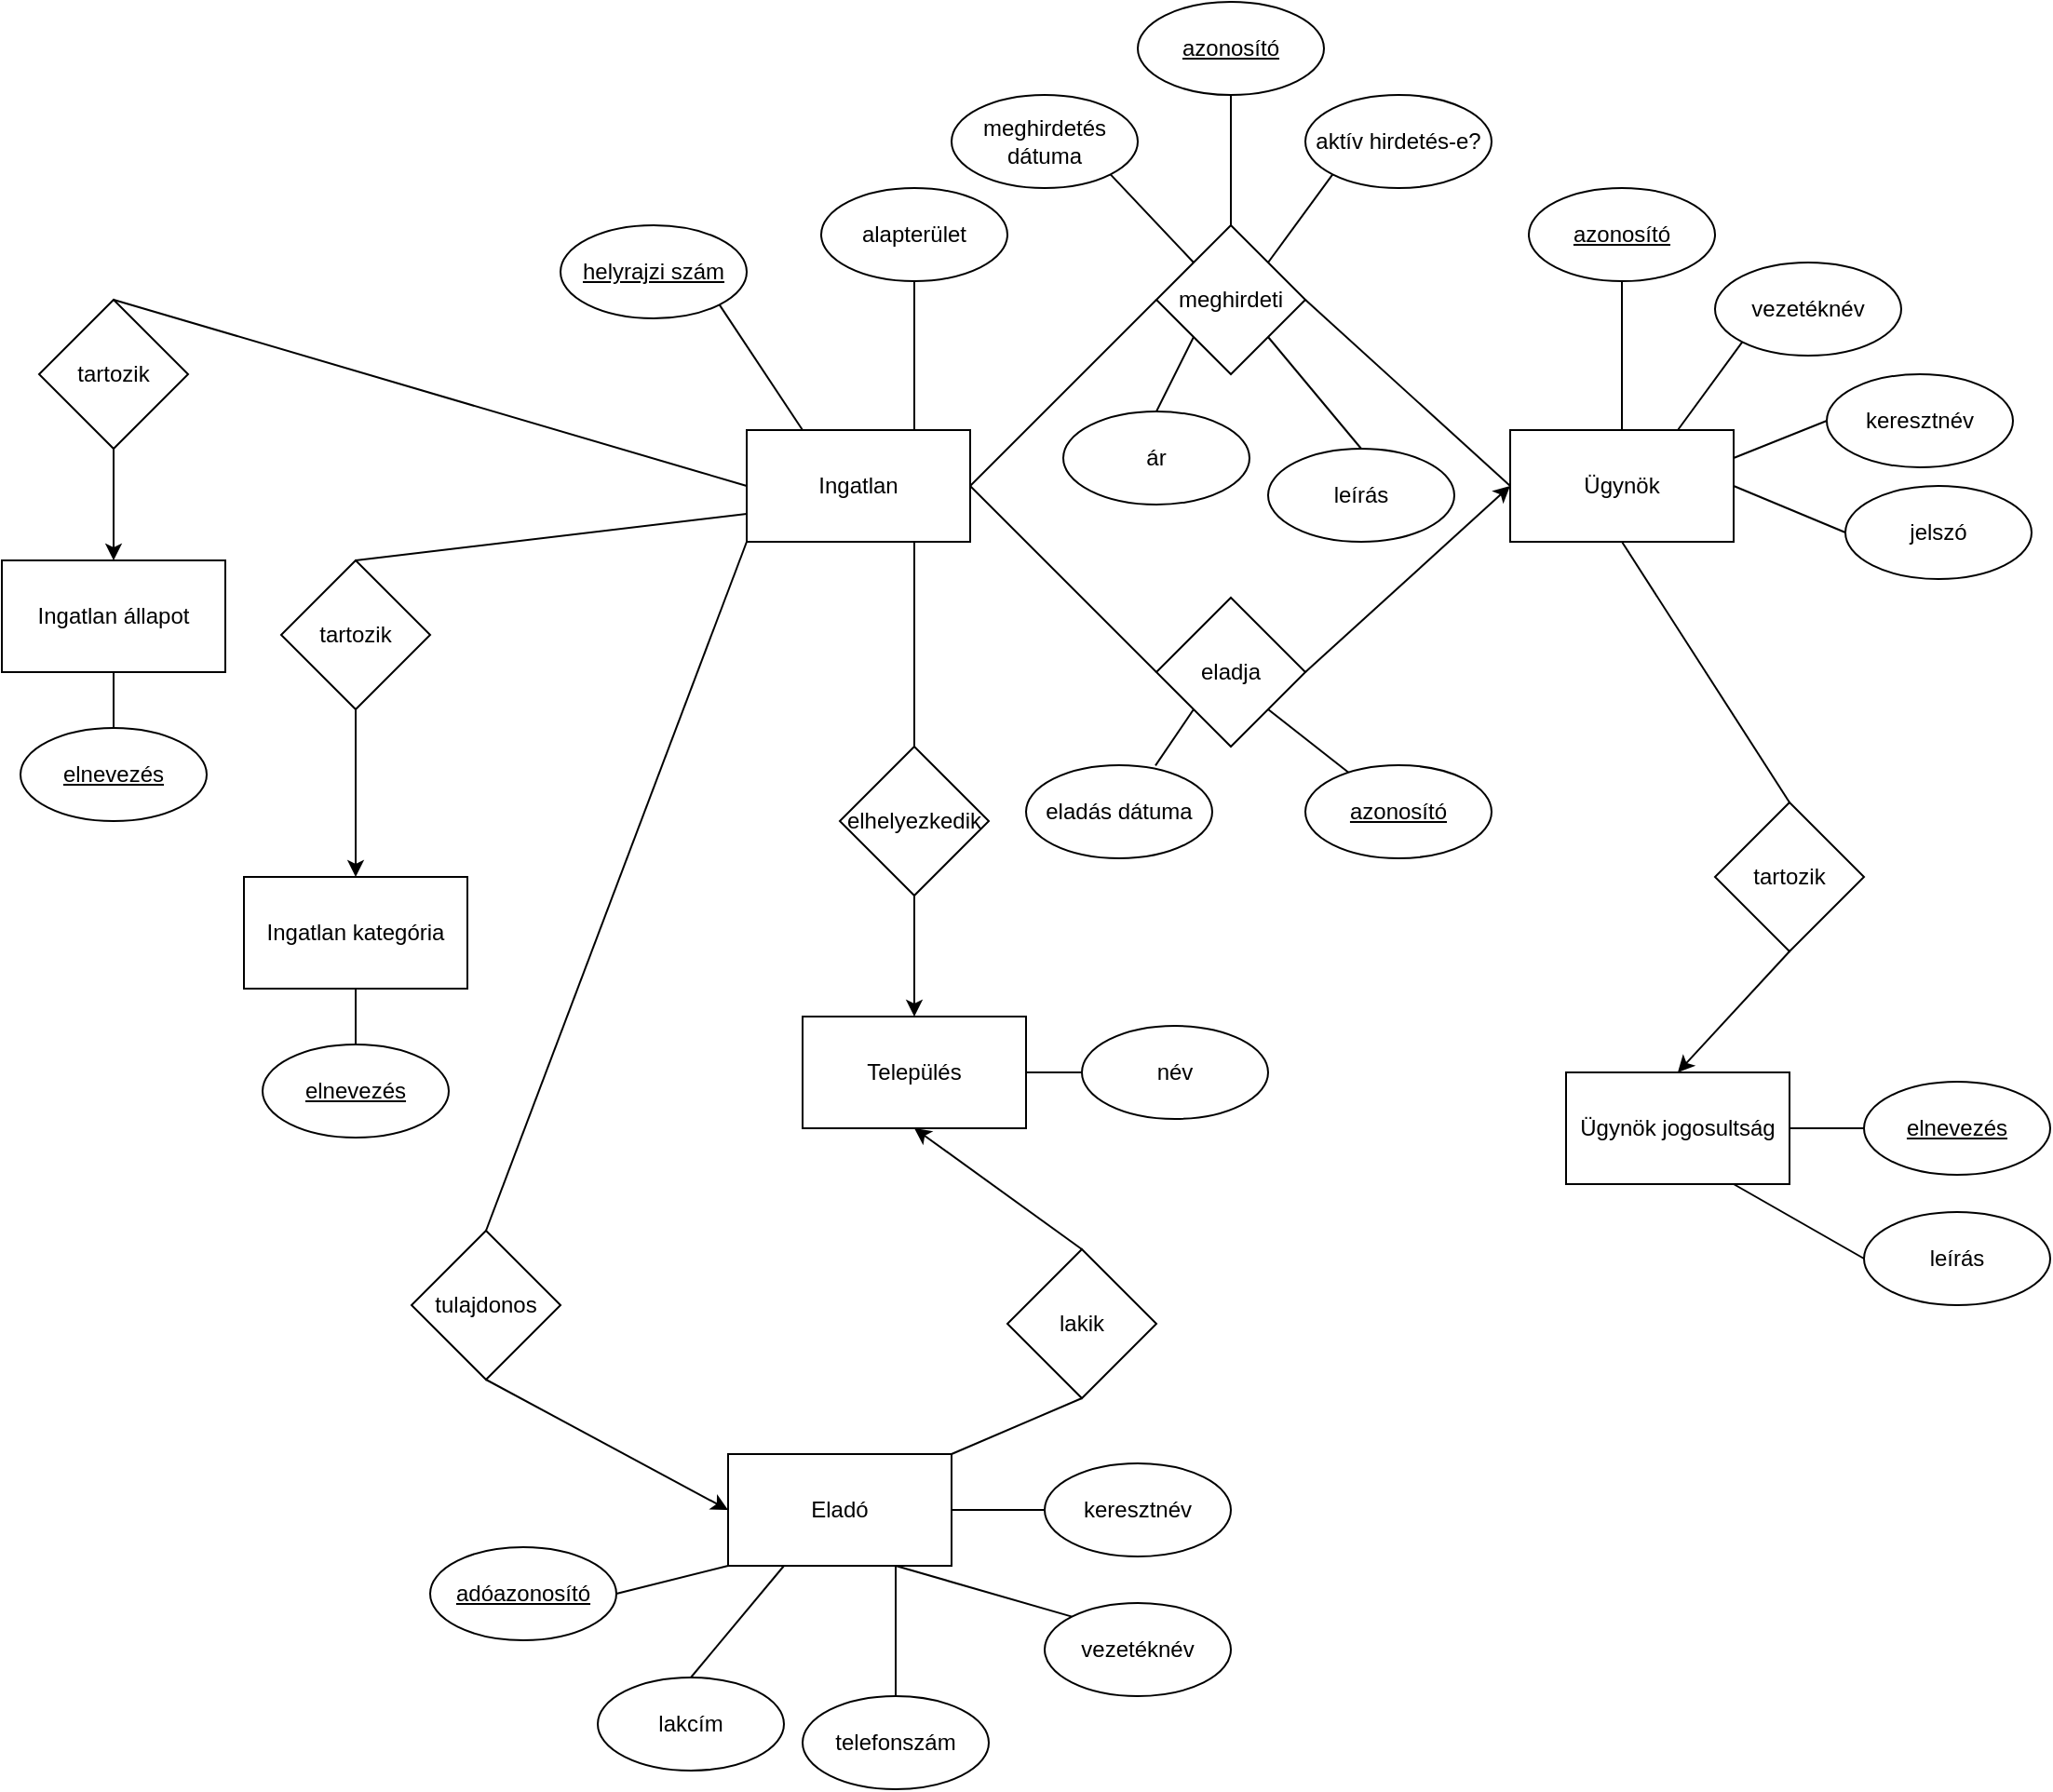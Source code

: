 <mxfile version="12.8.4" type="device"><diagram id="C5RBs43oDa-KdzZeNtuy" name="Page-1"><mxGraphModel dx="1609" dy="706" grid="1" gridSize="10" guides="1" tooltips="1" connect="1" arrows="1" fold="1" page="1" pageScale="1" pageWidth="827" pageHeight="1169" math="0" shadow="0"><root><mxCell id="WIyWlLk6GJQsqaUBKTNV-0"/><mxCell id="WIyWlLk6GJQsqaUBKTNV-1" parent="WIyWlLk6GJQsqaUBKTNV-0"/><mxCell id="RIe8sT0fbI7fm-XwUlq3-2" value="Ingatlan" style="rounded=0;whiteSpace=wrap;html=1;" parent="WIyWlLk6GJQsqaUBKTNV-1" vertex="1"><mxGeometry x="-280" y="260" width="120" height="60" as="geometry"/></mxCell><mxCell id="RIe8sT0fbI7fm-XwUlq3-5" value="Település" style="rounded=0;whiteSpace=wrap;html=1;" parent="WIyWlLk6GJQsqaUBKTNV-1" vertex="1"><mxGeometry x="-250" y="575" width="120" height="60" as="geometry"/></mxCell><mxCell id="RIe8sT0fbI7fm-XwUlq3-6" value="Ügynök" style="rounded=0;whiteSpace=wrap;html=1;" parent="WIyWlLk6GJQsqaUBKTNV-1" vertex="1"><mxGeometry x="130" y="260" width="120" height="60" as="geometry"/></mxCell><mxCell id="RIe8sT0fbI7fm-XwUlq3-7" value="Eladó" style="rounded=0;whiteSpace=wrap;html=1;" parent="WIyWlLk6GJQsqaUBKTNV-1" vertex="1"><mxGeometry x="-290" y="810" width="120" height="60" as="geometry"/></mxCell><mxCell id="RIe8sT0fbI7fm-XwUlq3-8" value="Ügynök jogosultság" style="rounded=0;whiteSpace=wrap;html=1;" parent="WIyWlLk6GJQsqaUBKTNV-1" vertex="1"><mxGeometry x="160" y="605" width="120" height="60" as="geometry"/></mxCell><mxCell id="RIe8sT0fbI7fm-XwUlq3-9" value="meghirdeti" style="rhombus;whiteSpace=wrap;html=1;" parent="WIyWlLk6GJQsqaUBKTNV-1" vertex="1"><mxGeometry x="-60" y="150" width="80" height="80" as="geometry"/></mxCell><mxCell id="RIe8sT0fbI7fm-XwUlq3-10" value="" style="endArrow=none;html=1;exitX=1;exitY=0.5;exitDx=0;exitDy=0;entryX=0;entryY=0.5;entryDx=0;entryDy=0;" parent="WIyWlLk6GJQsqaUBKTNV-1" source="RIe8sT0fbI7fm-XwUlq3-2" target="RIe8sT0fbI7fm-XwUlq3-9" edge="1"><mxGeometry width="50" height="50" relative="1" as="geometry"><mxPoint x="-150" y="410" as="sourcePoint"/><mxPoint x="-100" y="360" as="targetPoint"/></mxGeometry></mxCell><mxCell id="RIe8sT0fbI7fm-XwUlq3-11" value="" style="endArrow=none;html=1;entryX=0;entryY=0.5;entryDx=0;entryDy=0;exitX=1;exitY=0.5;exitDx=0;exitDy=0;" parent="WIyWlLk6GJQsqaUBKTNV-1" source="RIe8sT0fbI7fm-XwUlq3-9" target="RIe8sT0fbI7fm-XwUlq3-6" edge="1"><mxGeometry width="50" height="50" relative="1" as="geometry"><mxPoint x="-150" y="410" as="sourcePoint"/><mxPoint x="-100" y="360" as="targetPoint"/></mxGeometry></mxCell><mxCell id="RIe8sT0fbI7fm-XwUlq3-14" value="aktív hirdetés-e?" style="ellipse;whiteSpace=wrap;html=1;" parent="WIyWlLk6GJQsqaUBKTNV-1" vertex="1"><mxGeometry x="20" y="80" width="100" height="50" as="geometry"/></mxCell><mxCell id="RIe8sT0fbI7fm-XwUlq3-15" value="" style="endArrow=none;html=1;entryX=0;entryY=1;entryDx=0;entryDy=0;exitX=1;exitY=0;exitDx=0;exitDy=0;" parent="WIyWlLk6GJQsqaUBKTNV-1" source="RIe8sT0fbI7fm-XwUlq3-9" target="RIe8sT0fbI7fm-XwUlq3-14" edge="1"><mxGeometry width="50" height="50" relative="1" as="geometry"><mxPoint x="130" y="430" as="sourcePoint"/><mxPoint x="180" y="380" as="targetPoint"/></mxGeometry></mxCell><mxCell id="RIe8sT0fbI7fm-XwUlq3-17" value="eladja" style="rhombus;whiteSpace=wrap;html=1;" parent="WIyWlLk6GJQsqaUBKTNV-1" vertex="1"><mxGeometry x="-60" y="350" width="80" height="80" as="geometry"/></mxCell><mxCell id="RIe8sT0fbI7fm-XwUlq3-18" value="" style="endArrow=none;html=1;exitX=1;exitY=0.5;exitDx=0;exitDy=0;entryX=0;entryY=0.5;entryDx=0;entryDy=0;" parent="WIyWlLk6GJQsqaUBKTNV-1" source="RIe8sT0fbI7fm-XwUlq3-2" target="RIe8sT0fbI7fm-XwUlq3-17" edge="1"><mxGeometry width="50" height="50" relative="1" as="geometry"><mxPoint x="-145" y="390" as="sourcePoint"/><mxPoint x="-105" y="460" as="targetPoint"/></mxGeometry></mxCell><mxCell id="RIe8sT0fbI7fm-XwUlq3-22" value="meghirdetés dátuma" style="ellipse;whiteSpace=wrap;html=1;" parent="WIyWlLk6GJQsqaUBKTNV-1" vertex="1"><mxGeometry x="-170" y="80" width="100" height="50" as="geometry"/></mxCell><mxCell id="RIe8sT0fbI7fm-XwUlq3-23" value="" style="endArrow=none;html=1;exitX=0;exitY=0;exitDx=0;exitDy=0;entryX=1;entryY=1;entryDx=0;entryDy=0;" parent="WIyWlLk6GJQsqaUBKTNV-1" source="RIe8sT0fbI7fm-XwUlq3-9" target="RIe8sT0fbI7fm-XwUlq3-22" edge="1"><mxGeometry width="50" height="50" relative="1" as="geometry"><mxPoint x="-50" y="270" as="sourcePoint"/><mxPoint x="-60" y="140" as="targetPoint"/></mxGeometry></mxCell><mxCell id="RIe8sT0fbI7fm-XwUlq3-24" value="eladás dátuma" style="ellipse;whiteSpace=wrap;html=1;" parent="WIyWlLk6GJQsqaUBKTNV-1" vertex="1"><mxGeometry x="-130" y="440" width="100" height="50" as="geometry"/></mxCell><mxCell id="RIe8sT0fbI7fm-XwUlq3-25" value="" style="endArrow=none;html=1;exitX=0;exitY=1;exitDx=0;exitDy=0;entryX=0.695;entryY=0.004;entryDx=0;entryDy=0;entryPerimeter=0;" parent="WIyWlLk6GJQsqaUBKTNV-1" source="RIe8sT0fbI7fm-XwUlq3-17" target="RIe8sT0fbI7fm-XwUlq3-24" edge="1"><mxGeometry width="50" height="50" relative="1" as="geometry"><mxPoint x="-50" y="420" as="sourcePoint"/><mxPoint x="-100" y="410" as="targetPoint"/></mxGeometry></mxCell><mxCell id="RIe8sT0fbI7fm-XwUlq3-26" value="" style="endArrow=classic;html=1;exitX=1;exitY=0.5;exitDx=0;exitDy=0;entryX=0;entryY=0.5;entryDx=0;entryDy=0;" parent="WIyWlLk6GJQsqaUBKTNV-1" source="RIe8sT0fbI7fm-XwUlq3-17" target="RIe8sT0fbI7fm-XwUlq3-6" edge="1"><mxGeometry width="50" height="50" relative="1" as="geometry"><mxPoint x="50" y="510" as="sourcePoint"/><mxPoint x="100" y="460" as="targetPoint"/></mxGeometry></mxCell><mxCell id="RIe8sT0fbI7fm-XwUlq3-27" value="azonosító" style="ellipse;whiteSpace=wrap;html=1;fontStyle=4" parent="WIyWlLk6GJQsqaUBKTNV-1" vertex="1"><mxGeometry x="20" y="440" width="100" height="50" as="geometry"/></mxCell><mxCell id="RIe8sT0fbI7fm-XwUlq3-28" value="" style="endArrow=none;html=1;exitX=1;exitY=1;exitDx=0;exitDy=0;" parent="WIyWlLk6GJQsqaUBKTNV-1" source="RIe8sT0fbI7fm-XwUlq3-17" target="RIe8sT0fbI7fm-XwUlq3-27" edge="1"><mxGeometry width="50" height="50" relative="1" as="geometry"><mxPoint x="80" y="410" as="sourcePoint"/><mxPoint x="30" y="410" as="targetPoint"/></mxGeometry></mxCell><mxCell id="RIe8sT0fbI7fm-XwUlq3-29" value="helyrajzi szám" style="ellipse;whiteSpace=wrap;html=1;fontStyle=4" parent="WIyWlLk6GJQsqaUBKTNV-1" vertex="1"><mxGeometry x="-380" y="150" width="100" height="50" as="geometry"/></mxCell><mxCell id="RIe8sT0fbI7fm-XwUlq3-30" value="" style="endArrow=none;html=1;exitX=0.25;exitY=0;exitDx=0;exitDy=0;entryX=1;entryY=1;entryDx=0;entryDy=0;" parent="WIyWlLk6GJQsqaUBKTNV-1" source="RIe8sT0fbI7fm-XwUlq3-2" target="RIe8sT0fbI7fm-XwUlq3-29" edge="1"><mxGeometry width="50" height="50" relative="1" as="geometry"><mxPoint x="260" y="150" as="sourcePoint"/><mxPoint x="300" y="150" as="targetPoint"/></mxGeometry></mxCell><mxCell id="RIe8sT0fbI7fm-XwUlq3-31" value="azonosító" style="ellipse;whiteSpace=wrap;html=1;fontStyle=4" parent="WIyWlLk6GJQsqaUBKTNV-1" vertex="1"><mxGeometry x="-70" y="30" width="100" height="50" as="geometry"/></mxCell><mxCell id="RIe8sT0fbI7fm-XwUlq3-32" value="" style="endArrow=none;html=1;exitX=0.5;exitY=0;exitDx=0;exitDy=0;entryX=0.5;entryY=1;entryDx=0;entryDy=0;" parent="WIyWlLk6GJQsqaUBKTNV-1" source="RIe8sT0fbI7fm-XwUlq3-9" target="RIe8sT0fbI7fm-XwUlq3-31" edge="1"><mxGeometry width="50" height="50" relative="1" as="geometry"><mxPoint x="-260" y="130" as="sourcePoint"/><mxPoint x="-220" y="130" as="targetPoint"/></mxGeometry></mxCell><mxCell id="RIe8sT0fbI7fm-XwUlq3-37" value="jelszó" style="ellipse;whiteSpace=wrap;html=1;fontStyle=0" parent="WIyWlLk6GJQsqaUBKTNV-1" vertex="1"><mxGeometry x="310" y="290" width="100" height="50" as="geometry"/></mxCell><mxCell id="RIe8sT0fbI7fm-XwUlq3-38" value="" style="endArrow=none;html=1;entryX=0;entryY=0.5;entryDx=0;entryDy=0;exitX=1;exitY=0.5;exitDx=0;exitDy=0;" parent="WIyWlLk6GJQsqaUBKTNV-1" source="RIe8sT0fbI7fm-XwUlq3-6" target="RIe8sT0fbI7fm-XwUlq3-37" edge="1"><mxGeometry width="50" height="50" relative="1" as="geometry"><mxPoint x="350" y="500" as="sourcePoint"/><mxPoint x="300" y="290" as="targetPoint"/></mxGeometry></mxCell><mxCell id="RIe8sT0fbI7fm-XwUlq3-39" value="leírás" style="ellipse;whiteSpace=wrap;html=1;fontStyle=0" parent="WIyWlLk6GJQsqaUBKTNV-1" vertex="1"><mxGeometry y="270" width="100" height="50" as="geometry"/></mxCell><mxCell id="RIe8sT0fbI7fm-XwUlq3-40" value="" style="endArrow=none;html=1;exitX=1;exitY=1;exitDx=0;exitDy=0;entryX=0.5;entryY=0;entryDx=0;entryDy=0;" parent="WIyWlLk6GJQsqaUBKTNV-1" source="RIe8sT0fbI7fm-XwUlq3-9" target="RIe8sT0fbI7fm-XwUlq3-39" edge="1"><mxGeometry width="50" height="50" relative="1" as="geometry"><mxPoint x="120" y="665" as="sourcePoint"/><mxPoint x="160" y="665" as="targetPoint"/></mxGeometry></mxCell><mxCell id="RIe8sT0fbI7fm-XwUlq3-41" value="ár" style="ellipse;whiteSpace=wrap;html=1;fontStyle=0" parent="WIyWlLk6GJQsqaUBKTNV-1" vertex="1"><mxGeometry x="-110" y="250" width="100" height="50" as="geometry"/></mxCell><mxCell id="RIe8sT0fbI7fm-XwUlq3-42" value="" style="endArrow=none;html=1;exitX=0;exitY=1;exitDx=0;exitDy=0;entryX=0.5;entryY=0;entryDx=0;entryDy=0;" parent="WIyWlLk6GJQsqaUBKTNV-1" source="RIe8sT0fbI7fm-XwUlq3-9" target="RIe8sT0fbI7fm-XwUlq3-41" edge="1"><mxGeometry width="50" height="50" relative="1" as="geometry"><mxPoint x="-290" y="640" as="sourcePoint"/><mxPoint x="-250" y="640" as="targetPoint"/></mxGeometry></mxCell><mxCell id="RIe8sT0fbI7fm-XwUlq3-43" value="alapterület" style="ellipse;whiteSpace=wrap;html=1;fontStyle=0" parent="WIyWlLk6GJQsqaUBKTNV-1" vertex="1"><mxGeometry x="-240" y="130" width="100" height="50" as="geometry"/></mxCell><mxCell id="RIe8sT0fbI7fm-XwUlq3-44" value="" style="endArrow=none;html=1;exitX=0.75;exitY=0;exitDx=0;exitDy=0;entryX=0.5;entryY=1;entryDx=0;entryDy=0;" parent="WIyWlLk6GJQsqaUBKTNV-1" source="RIe8sT0fbI7fm-XwUlq3-2" target="RIe8sT0fbI7fm-XwUlq3-43" edge="1"><mxGeometry width="50" height="50" relative="1" as="geometry"><mxPoint x="50" y="600" as="sourcePoint"/><mxPoint x="90" y="600" as="targetPoint"/></mxGeometry></mxCell><mxCell id="RIe8sT0fbI7fm-XwUlq3-45" value="azonosító" style="ellipse;whiteSpace=wrap;html=1;fontStyle=4" parent="WIyWlLk6GJQsqaUBKTNV-1" vertex="1"><mxGeometry x="140" y="130" width="100" height="50" as="geometry"/></mxCell><mxCell id="RIe8sT0fbI7fm-XwUlq3-46" value="" style="endArrow=none;html=1;exitX=0.5;exitY=0;exitDx=0;exitDy=0;entryX=0.5;entryY=1;entryDx=0;entryDy=0;" parent="WIyWlLk6GJQsqaUBKTNV-1" source="RIe8sT0fbI7fm-XwUlq3-6" target="RIe8sT0fbI7fm-XwUlq3-45" edge="1"><mxGeometry width="50" height="50" relative="1" as="geometry"><mxPoint x="170" y="170" as="sourcePoint"/><mxPoint x="220" y="120" as="targetPoint"/></mxGeometry></mxCell><mxCell id="RIe8sT0fbI7fm-XwUlq3-47" value="vezetéknév" style="ellipse;whiteSpace=wrap;html=1;fontStyle=0" parent="WIyWlLk6GJQsqaUBKTNV-1" vertex="1"><mxGeometry x="-120" y="890" width="100" height="50" as="geometry"/></mxCell><mxCell id="RIe8sT0fbI7fm-XwUlq3-48" value="" style="endArrow=none;html=1;entryX=0;entryY=0;entryDx=0;entryDy=0;exitX=0.75;exitY=1;exitDx=0;exitDy=0;" parent="WIyWlLk6GJQsqaUBKTNV-1" source="RIe8sT0fbI7fm-XwUlq3-7" target="RIe8sT0fbI7fm-XwUlq3-47" edge="1"><mxGeometry width="50" height="50" relative="1" as="geometry"><mxPoint x="-260" y="790" as="sourcePoint"/><mxPoint x="300" y="-140" as="targetPoint"/></mxGeometry></mxCell><mxCell id="RIe8sT0fbI7fm-XwUlq3-49" value="keresztnév" style="ellipse;whiteSpace=wrap;html=1;fontStyle=0" parent="WIyWlLk6GJQsqaUBKTNV-1" vertex="1"><mxGeometry x="-120" y="815" width="100" height="50" as="geometry"/></mxCell><mxCell id="RIe8sT0fbI7fm-XwUlq3-50" value="" style="endArrow=none;html=1;entryX=0;entryY=0.5;entryDx=0;entryDy=0;exitX=1;exitY=0.5;exitDx=0;exitDy=0;" parent="WIyWlLk6GJQsqaUBKTNV-1" source="RIe8sT0fbI7fm-XwUlq3-7" target="RIe8sT0fbI7fm-XwUlq3-49" edge="1"><mxGeometry width="50" height="50" relative="1" as="geometry"><mxPoint x="-50" y="530" as="sourcePoint"/><mxPoint x="300" y="55" as="targetPoint"/></mxGeometry></mxCell><mxCell id="RIe8sT0fbI7fm-XwUlq3-51" value="" style="endArrow=none;html=1;entryX=0.75;entryY=0;entryDx=0;entryDy=0;exitX=0;exitY=1;exitDx=0;exitDy=0;" parent="WIyWlLk6GJQsqaUBKTNV-1" source="RIe8sT0fbI7fm-XwUlq3-54" target="RIe8sT0fbI7fm-XwUlq3-6" edge="1"><mxGeometry width="50" height="50" relative="1" as="geometry"><mxPoint x="230" y="80" as="sourcePoint"/><mxPoint x="230" y="150" as="targetPoint"/></mxGeometry></mxCell><mxCell id="RIe8sT0fbI7fm-XwUlq3-52" value="keresztnév" style="ellipse;whiteSpace=wrap;html=1;fontStyle=0" parent="WIyWlLk6GJQsqaUBKTNV-1" vertex="1"><mxGeometry x="300" y="230" width="100" height="50" as="geometry"/></mxCell><mxCell id="RIe8sT0fbI7fm-XwUlq3-53" value="" style="endArrow=none;html=1;entryX=0;entryY=0.5;entryDx=0;entryDy=0;exitX=1;exitY=0.25;exitDx=0;exitDy=0;" parent="WIyWlLk6GJQsqaUBKTNV-1" source="RIe8sT0fbI7fm-XwUlq3-6" target="RIe8sT0fbI7fm-XwUlq3-52" edge="1"><mxGeometry width="50" height="50" relative="1" as="geometry"><mxPoint x="380" y="80" as="sourcePoint"/><mxPoint x="730" y="-395" as="targetPoint"/></mxGeometry></mxCell><mxCell id="RIe8sT0fbI7fm-XwUlq3-54" value="vezetéknév" style="ellipse;whiteSpace=wrap;html=1;fontStyle=0" parent="WIyWlLk6GJQsqaUBKTNV-1" vertex="1"><mxGeometry x="240" y="170" width="100" height="50" as="geometry"/></mxCell><mxCell id="RIe8sT0fbI7fm-XwUlq3-55" value="lakik" style="rhombus;whiteSpace=wrap;html=1;" parent="WIyWlLk6GJQsqaUBKTNV-1" vertex="1"><mxGeometry x="-140" y="700" width="80" height="80" as="geometry"/></mxCell><mxCell id="RIe8sT0fbI7fm-XwUlq3-56" value="elhelyezkedik" style="rhombus;whiteSpace=wrap;html=1;" parent="WIyWlLk6GJQsqaUBKTNV-1" vertex="1"><mxGeometry x="-230" y="430" width="80" height="80" as="geometry"/></mxCell><mxCell id="RIe8sT0fbI7fm-XwUlq3-58" value="tartozik" style="rhombus;whiteSpace=wrap;html=1;" parent="WIyWlLk6GJQsqaUBKTNV-1" vertex="1"><mxGeometry x="-530" y="330" width="80" height="80" as="geometry"/></mxCell><mxCell id="RIe8sT0fbI7fm-XwUlq3-59" value="tartozik" style="rhombus;whiteSpace=wrap;html=1;" parent="WIyWlLk6GJQsqaUBKTNV-1" vertex="1"><mxGeometry x="-660" y="190" width="80" height="80" as="geometry"/></mxCell><mxCell id="RIe8sT0fbI7fm-XwUlq3-60" value="tartozik" style="rhombus;whiteSpace=wrap;html=1;" parent="WIyWlLk6GJQsqaUBKTNV-1" vertex="1"><mxGeometry x="240" y="460" width="80" height="80" as="geometry"/></mxCell><mxCell id="RIe8sT0fbI7fm-XwUlq3-61" value="" style="endArrow=none;html=1;exitX=0.5;exitY=0;exitDx=0;exitDy=0;entryX=0.75;entryY=1;entryDx=0;entryDy=0;" parent="WIyWlLk6GJQsqaUBKTNV-1" source="RIe8sT0fbI7fm-XwUlq3-56" target="RIe8sT0fbI7fm-XwUlq3-2" edge="1"><mxGeometry width="50" height="50" relative="1" as="geometry"><mxPoint x="-90" y="820" as="sourcePoint"/><mxPoint x="-40" y="770" as="targetPoint"/></mxGeometry></mxCell><mxCell id="RIe8sT0fbI7fm-XwUlq3-62" value="" style="endArrow=classic;html=1;entryX=0.5;entryY=0;entryDx=0;entryDy=0;exitX=0.5;exitY=1;exitDx=0;exitDy=0;" parent="WIyWlLk6GJQsqaUBKTNV-1" source="RIe8sT0fbI7fm-XwUlq3-56" target="RIe8sT0fbI7fm-XwUlq3-5" edge="1"><mxGeometry width="50" height="50" relative="1" as="geometry"><mxPoint x="-370" y="580" as="sourcePoint"/><mxPoint x="-320" y="530" as="targetPoint"/></mxGeometry></mxCell><mxCell id="RIe8sT0fbI7fm-XwUlq3-63" value="név" style="ellipse;whiteSpace=wrap;html=1;fontStyle=0" parent="WIyWlLk6GJQsqaUBKTNV-1" vertex="1"><mxGeometry x="-100" y="580" width="100" height="50" as="geometry"/></mxCell><mxCell id="RIe8sT0fbI7fm-XwUlq3-64" value="" style="endArrow=none;html=1;entryX=0;entryY=0.5;entryDx=0;entryDy=0;exitX=1;exitY=0.5;exitDx=0;exitDy=0;" parent="WIyWlLk6GJQsqaUBKTNV-1" source="RIe8sT0fbI7fm-XwUlq3-5" target="RIe8sT0fbI7fm-XwUlq3-63" edge="1"><mxGeometry width="50" height="50" relative="1" as="geometry"><mxPoint x="-30" y="960" as="sourcePoint"/><mxPoint x="530" as="targetPoint"/></mxGeometry></mxCell><mxCell id="RIe8sT0fbI7fm-XwUlq3-65" value="" style="endArrow=classic;html=1;entryX=0.5;entryY=0;entryDx=0;entryDy=0;exitX=0.5;exitY=1;exitDx=0;exitDy=0;" parent="WIyWlLk6GJQsqaUBKTNV-1" source="RIe8sT0fbI7fm-XwUlq3-60" target="RIe8sT0fbI7fm-XwUlq3-8" edge="1"><mxGeometry width="50" height="50" relative="1" as="geometry"><mxPoint x="200" y="540" as="sourcePoint"/><mxPoint x="480" y="510" as="targetPoint"/></mxGeometry></mxCell><mxCell id="RIe8sT0fbI7fm-XwUlq3-66" value="" style="endArrow=none;html=1;entryX=0.5;entryY=1;entryDx=0;entryDy=0;exitX=0.5;exitY=0;exitDx=0;exitDy=0;" parent="WIyWlLk6GJQsqaUBKTNV-1" source="RIe8sT0fbI7fm-XwUlq3-60" target="RIe8sT0fbI7fm-XwUlq3-6" edge="1"><mxGeometry width="50" height="50" relative="1" as="geometry"><mxPoint x="450" y="760" as="sourcePoint"/><mxPoint x="500" y="710" as="targetPoint"/></mxGeometry></mxCell><mxCell id="RIe8sT0fbI7fm-XwUlq3-68" value="elnevezés" style="ellipse;whiteSpace=wrap;html=1;fontStyle=4" parent="WIyWlLk6GJQsqaUBKTNV-1" vertex="1"><mxGeometry x="320" y="610" width="100" height="50" as="geometry"/></mxCell><mxCell id="RIe8sT0fbI7fm-XwUlq3-69" value="" style="endArrow=none;html=1;entryX=0;entryY=0.5;entryDx=0;entryDy=0;exitX=1;exitY=0.5;exitDx=0;exitDy=0;" parent="WIyWlLk6GJQsqaUBKTNV-1" source="RIe8sT0fbI7fm-XwUlq3-8" target="RIe8sT0fbI7fm-XwUlq3-68" edge="1"><mxGeometry width="50" height="50" relative="1" as="geometry"><mxPoint x="350" y="810" as="sourcePoint"/><mxPoint x="400" y="760" as="targetPoint"/></mxGeometry></mxCell><mxCell id="RIe8sT0fbI7fm-XwUlq3-70" value="" style="endArrow=classic;html=1;entryX=0.5;entryY=1;entryDx=0;entryDy=0;exitX=0.5;exitY=0;exitDx=0;exitDy=0;" parent="WIyWlLk6GJQsqaUBKTNV-1" source="RIe8sT0fbI7fm-XwUlq3-55" target="RIe8sT0fbI7fm-XwUlq3-5" edge="1"><mxGeometry width="50" height="50" relative="1" as="geometry"><mxPoint x="-140" y="1040" as="sourcePoint"/><mxPoint x="-90" y="990" as="targetPoint"/></mxGeometry></mxCell><mxCell id="RIe8sT0fbI7fm-XwUlq3-71" value="" style="endArrow=none;html=1;entryX=0.5;entryY=1;entryDx=0;entryDy=0;exitX=1;exitY=0;exitDx=0;exitDy=0;" parent="WIyWlLk6GJQsqaUBKTNV-1" source="RIe8sT0fbI7fm-XwUlq3-7" target="RIe8sT0fbI7fm-XwUlq3-55" edge="1"><mxGeometry width="50" height="50" relative="1" as="geometry"><mxPoint x="-130" y="970" as="sourcePoint"/><mxPoint x="-80" y="920" as="targetPoint"/></mxGeometry></mxCell><mxCell id="RIe8sT0fbI7fm-XwUlq3-73" value="Ingatlan kategória" style="rounded=0;whiteSpace=wrap;html=1;" parent="WIyWlLk6GJQsqaUBKTNV-1" vertex="1"><mxGeometry x="-550" y="500" width="120" height="60" as="geometry"/></mxCell><mxCell id="RIe8sT0fbI7fm-XwUlq3-77" value="elnevezés" style="ellipse;whiteSpace=wrap;html=1;fontStyle=4" parent="WIyWlLk6GJQsqaUBKTNV-1" vertex="1"><mxGeometry x="-540" y="590" width="100" height="50" as="geometry"/></mxCell><mxCell id="RIe8sT0fbI7fm-XwUlq3-78" value="" style="endArrow=none;html=1;entryX=0.5;entryY=0;entryDx=0;entryDy=0;exitX=0.5;exitY=1;exitDx=0;exitDy=0;" parent="WIyWlLk6GJQsqaUBKTNV-1" source="RIe8sT0fbI7fm-XwUlq3-73" target="RIe8sT0fbI7fm-XwUlq3-77" edge="1"><mxGeometry width="50" height="50" relative="1" as="geometry"><mxPoint x="-510" y="630" as="sourcePoint"/><mxPoint x="-390" y="755" as="targetPoint"/></mxGeometry></mxCell><mxCell id="RIe8sT0fbI7fm-XwUlq3-79" value="Ingatlan állapot" style="rounded=0;whiteSpace=wrap;html=1;" parent="WIyWlLk6GJQsqaUBKTNV-1" vertex="1"><mxGeometry x="-680" y="330" width="120" height="60" as="geometry"/></mxCell><mxCell id="RIe8sT0fbI7fm-XwUlq3-80" value="elnevezés" style="ellipse;whiteSpace=wrap;html=1;fontStyle=4" parent="WIyWlLk6GJQsqaUBKTNV-1" vertex="1"><mxGeometry x="-670" y="420" width="100" height="50" as="geometry"/></mxCell><mxCell id="RIe8sT0fbI7fm-XwUlq3-81" value="" style="endArrow=none;html=1;entryX=0.5;entryY=0;entryDx=0;entryDy=0;exitX=0.5;exitY=1;exitDx=0;exitDy=0;" parent="WIyWlLk6GJQsqaUBKTNV-1" source="RIe8sT0fbI7fm-XwUlq3-79" target="RIe8sT0fbI7fm-XwUlq3-80" edge="1"><mxGeometry width="50" height="50" relative="1" as="geometry"><mxPoint x="-640" y="590" as="sourcePoint"/><mxPoint x="-600" y="590" as="targetPoint"/></mxGeometry></mxCell><mxCell id="RIe8sT0fbI7fm-XwUlq3-82" value="" style="endArrow=classic;html=1;exitX=0.5;exitY=1;exitDx=0;exitDy=0;entryX=0.5;entryY=0;entryDx=0;entryDy=0;" parent="WIyWlLk6GJQsqaUBKTNV-1" source="RIe8sT0fbI7fm-XwUlq3-58" target="RIe8sT0fbI7fm-XwUlq3-73" edge="1"><mxGeometry width="50" height="50" relative="1" as="geometry"><mxPoint x="-340" y="475" as="sourcePoint"/><mxPoint x="-290" y="425" as="targetPoint"/></mxGeometry></mxCell><mxCell id="RIe8sT0fbI7fm-XwUlq3-83" value="" style="endArrow=classic;html=1;exitX=0.5;exitY=1;exitDx=0;exitDy=0;entryX=0.5;entryY=0;entryDx=0;entryDy=0;" parent="WIyWlLk6GJQsqaUBKTNV-1" source="RIe8sT0fbI7fm-XwUlq3-59" target="RIe8sT0fbI7fm-XwUlq3-79" edge="1"><mxGeometry width="50" height="50" relative="1" as="geometry"><mxPoint x="-200" y="430" as="sourcePoint"/><mxPoint x="-150" y="380" as="targetPoint"/></mxGeometry></mxCell><mxCell id="RIe8sT0fbI7fm-XwUlq3-84" value="" style="endArrow=none;html=1;exitX=0.5;exitY=0;exitDx=0;exitDy=0;entryX=0;entryY=0.75;entryDx=0;entryDy=0;" parent="WIyWlLk6GJQsqaUBKTNV-1" source="RIe8sT0fbI7fm-XwUlq3-58" target="RIe8sT0fbI7fm-XwUlq3-2" edge="1"><mxGeometry width="50" height="50" relative="1" as="geometry"><mxPoint x="150" y="920" as="sourcePoint"/><mxPoint x="-420" y="880" as="targetPoint"/></mxGeometry></mxCell><mxCell id="RIe8sT0fbI7fm-XwUlq3-85" value="" style="endArrow=none;html=1;exitX=0.5;exitY=0;exitDx=0;exitDy=0;entryX=0;entryY=0.5;entryDx=0;entryDy=0;" parent="WIyWlLk6GJQsqaUBKTNV-1" source="RIe8sT0fbI7fm-XwUlq3-59" target="RIe8sT0fbI7fm-XwUlq3-2" edge="1"><mxGeometry width="50" height="50" relative="1" as="geometry"><mxPoint x="-170" y="980" as="sourcePoint"/><mxPoint x="-440" y="910" as="targetPoint"/></mxGeometry></mxCell><mxCell id="RIe8sT0fbI7fm-XwUlq3-86" value="tulajdonos" style="rhombus;whiteSpace=wrap;html=1;" parent="WIyWlLk6GJQsqaUBKTNV-1" vertex="1"><mxGeometry x="-460" y="690" width="80" height="80" as="geometry"/></mxCell><mxCell id="RIe8sT0fbI7fm-XwUlq3-87" value="" style="endArrow=classic;html=1;exitX=0.5;exitY=1;exitDx=0;exitDy=0;entryX=0;entryY=0.5;entryDx=0;entryDy=0;" parent="WIyWlLk6GJQsqaUBKTNV-1" source="RIe8sT0fbI7fm-XwUlq3-86" target="RIe8sT0fbI7fm-XwUlq3-7" edge="1"><mxGeometry width="50" height="50" relative="1" as="geometry"><mxPoint x="-490" y="710" as="sourcePoint"/><mxPoint x="-400" y="640" as="targetPoint"/></mxGeometry></mxCell><mxCell id="RIe8sT0fbI7fm-XwUlq3-88" value="" style="endArrow=none;html=1;exitX=0.5;exitY=0;exitDx=0;exitDy=0;entryX=0;entryY=1;entryDx=0;entryDy=0;" parent="WIyWlLk6GJQsqaUBKTNV-1" source="RIe8sT0fbI7fm-XwUlq3-86" target="RIe8sT0fbI7fm-XwUlq3-2" edge="1"><mxGeometry width="50" height="50" relative="1" as="geometry"><mxPoint x="-510" y="480" as="sourcePoint"/><mxPoint x="-460" y="430" as="targetPoint"/></mxGeometry></mxCell><mxCell id="RIe8sT0fbI7fm-XwUlq3-89" value="telefonszám" style="ellipse;whiteSpace=wrap;html=1;fontStyle=0" parent="WIyWlLk6GJQsqaUBKTNV-1" vertex="1"><mxGeometry x="-250" y="940" width="100" height="50" as="geometry"/></mxCell><mxCell id="RIe8sT0fbI7fm-XwUlq3-90" value="adóazonosító" style="ellipse;whiteSpace=wrap;html=1;fontStyle=4" parent="WIyWlLk6GJQsqaUBKTNV-1" vertex="1"><mxGeometry x="-450" y="860" width="100" height="50" as="geometry"/></mxCell><mxCell id="RIe8sT0fbI7fm-XwUlq3-91" value="lakcím" style="ellipse;whiteSpace=wrap;html=1;fontStyle=0" parent="WIyWlLk6GJQsqaUBKTNV-1" vertex="1"><mxGeometry x="-360" y="930" width="100" height="50" as="geometry"/></mxCell><mxCell id="RIe8sT0fbI7fm-XwUlq3-92" value="" style="endArrow=none;html=1;entryX=0;entryY=1;entryDx=0;entryDy=0;exitX=1;exitY=0.5;exitDx=0;exitDy=0;" parent="WIyWlLk6GJQsqaUBKTNV-1" source="RIe8sT0fbI7fm-XwUlq3-90" target="RIe8sT0fbI7fm-XwUlq3-7" edge="1"><mxGeometry width="50" height="50" relative="1" as="geometry"><mxPoint x="-640" y="1120" as="sourcePoint"/><mxPoint x="-590" y="1070" as="targetPoint"/></mxGeometry></mxCell><mxCell id="RIe8sT0fbI7fm-XwUlq3-93" value="" style="endArrow=none;html=1;entryX=0.75;entryY=1;entryDx=0;entryDy=0;exitX=0.5;exitY=0;exitDx=0;exitDy=0;" parent="WIyWlLk6GJQsqaUBKTNV-1" source="RIe8sT0fbI7fm-XwUlq3-89" target="RIe8sT0fbI7fm-XwUlq3-7" edge="1"><mxGeometry width="50" height="50" relative="1" as="geometry"><mxPoint x="-650" y="1100" as="sourcePoint"/><mxPoint x="-600" y="1050" as="targetPoint"/></mxGeometry></mxCell><mxCell id="RIe8sT0fbI7fm-XwUlq3-94" value="" style="endArrow=none;html=1;exitX=0.5;exitY=0;exitDx=0;exitDy=0;entryX=0.25;entryY=1;entryDx=0;entryDy=0;" parent="WIyWlLk6GJQsqaUBKTNV-1" source="RIe8sT0fbI7fm-XwUlq3-91" target="RIe8sT0fbI7fm-XwUlq3-7" edge="1"><mxGeometry width="50" height="50" relative="1" as="geometry"><mxPoint x="-540" y="1140" as="sourcePoint"/><mxPoint x="-490" y="1090" as="targetPoint"/></mxGeometry></mxCell><mxCell id="RIe8sT0fbI7fm-XwUlq3-95" value="" style="endArrow=none;html=1;entryX=0.75;entryY=1;entryDx=0;entryDy=0;exitX=0;exitY=0.5;exitDx=0;exitDy=0;" parent="WIyWlLk6GJQsqaUBKTNV-1" source="RIe8sT0fbI7fm-XwUlq3-96" target="RIe8sT0fbI7fm-XwUlq3-8" edge="1"><mxGeometry width="50" height="50" relative="1" as="geometry"><mxPoint x="380" y="680" as="sourcePoint"/><mxPoint x="370" y="860" as="targetPoint"/></mxGeometry></mxCell><mxCell id="RIe8sT0fbI7fm-XwUlq3-96" value="leírás" style="ellipse;whiteSpace=wrap;html=1;fontStyle=0" parent="WIyWlLk6GJQsqaUBKTNV-1" vertex="1"><mxGeometry x="320" y="680" width="100" height="50" as="geometry"/></mxCell></root></mxGraphModel></diagram></mxfile>